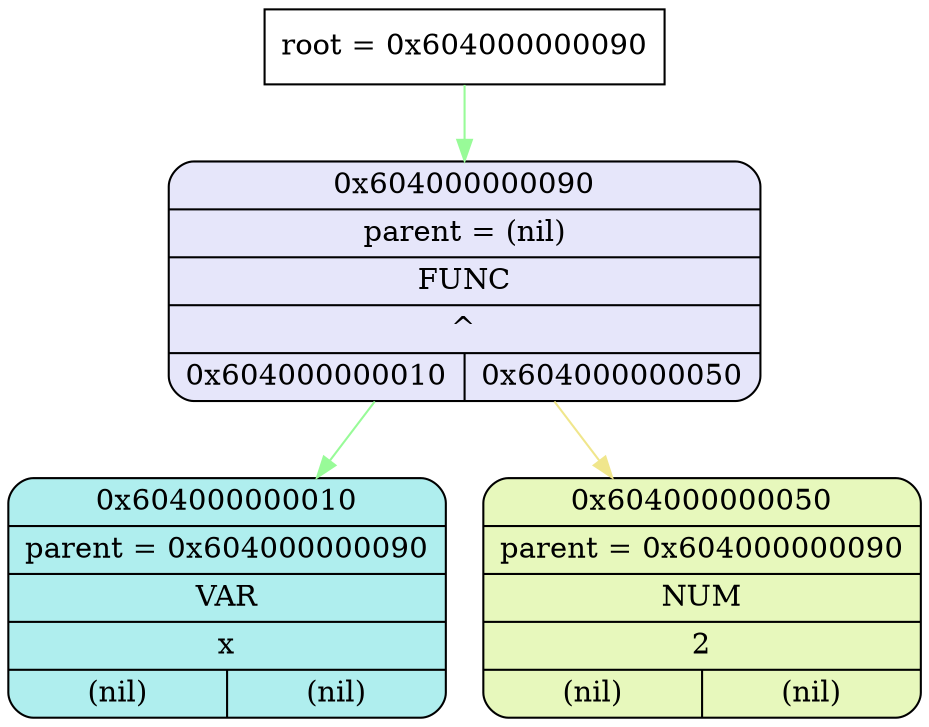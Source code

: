 digraph
{
    node_info[shape = record, label = "{root = 0x604000000090}"];

    node_info->node_0x604000000090 [color = "#98FB98"];
    node_0x604000000090[shape = Mrecord, label = "{{0x604000000090} | {parent =  (nil)} | {FUNC} | {^} | {0x604000000010 | 0x604000000050}}",
                style="filled", fillcolor="#E6E6FA"];
    node_0x604000000010[shape = Mrecord, label = "{{0x604000000010} | {parent =  0x604000000090} | {VAR} | {x} | {(nil) | (nil)}}",
                    style="filled", fillcolor="#AFEEEE"];
    node_0x604000000050[shape = Mrecord, label = "{{0x604000000050} | {parent =  0x604000000090} | {NUM} | {2} | {(nil) | (nil)}}",
                style="filled", fillcolor="#E7F8BC"];
    node_0x604000000090->node_0x604000000010 [color = "#98FB98"];
    node_0x604000000090->node_0x604000000050 [color = "#F0E68C"];
}